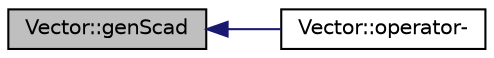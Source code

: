 digraph "Vector::genScad"
{
  edge [fontname="Helvetica",fontsize="10",labelfontname="Helvetica",labelfontsize="10"];
  node [fontname="Helvetica",fontsize="10",shape=record];
  rankdir="LR";
  Node9 [label="Vector::genScad",height=0.2,width=0.4,color="black", fillcolor="grey75", style="filled", fontcolor="black"];
  Node9 -> Node10 [dir="back",color="midnightblue",fontsize="10",style="solid",fontname="Helvetica"];
  Node10 [label="Vector::operator-",height=0.2,width=0.4,color="black", fillcolor="white", style="filled",URL="$classVector.html#ac4535a87c249a536ce6f813b1b1d9b31",tooltip="Vector sub operator. "];
}

